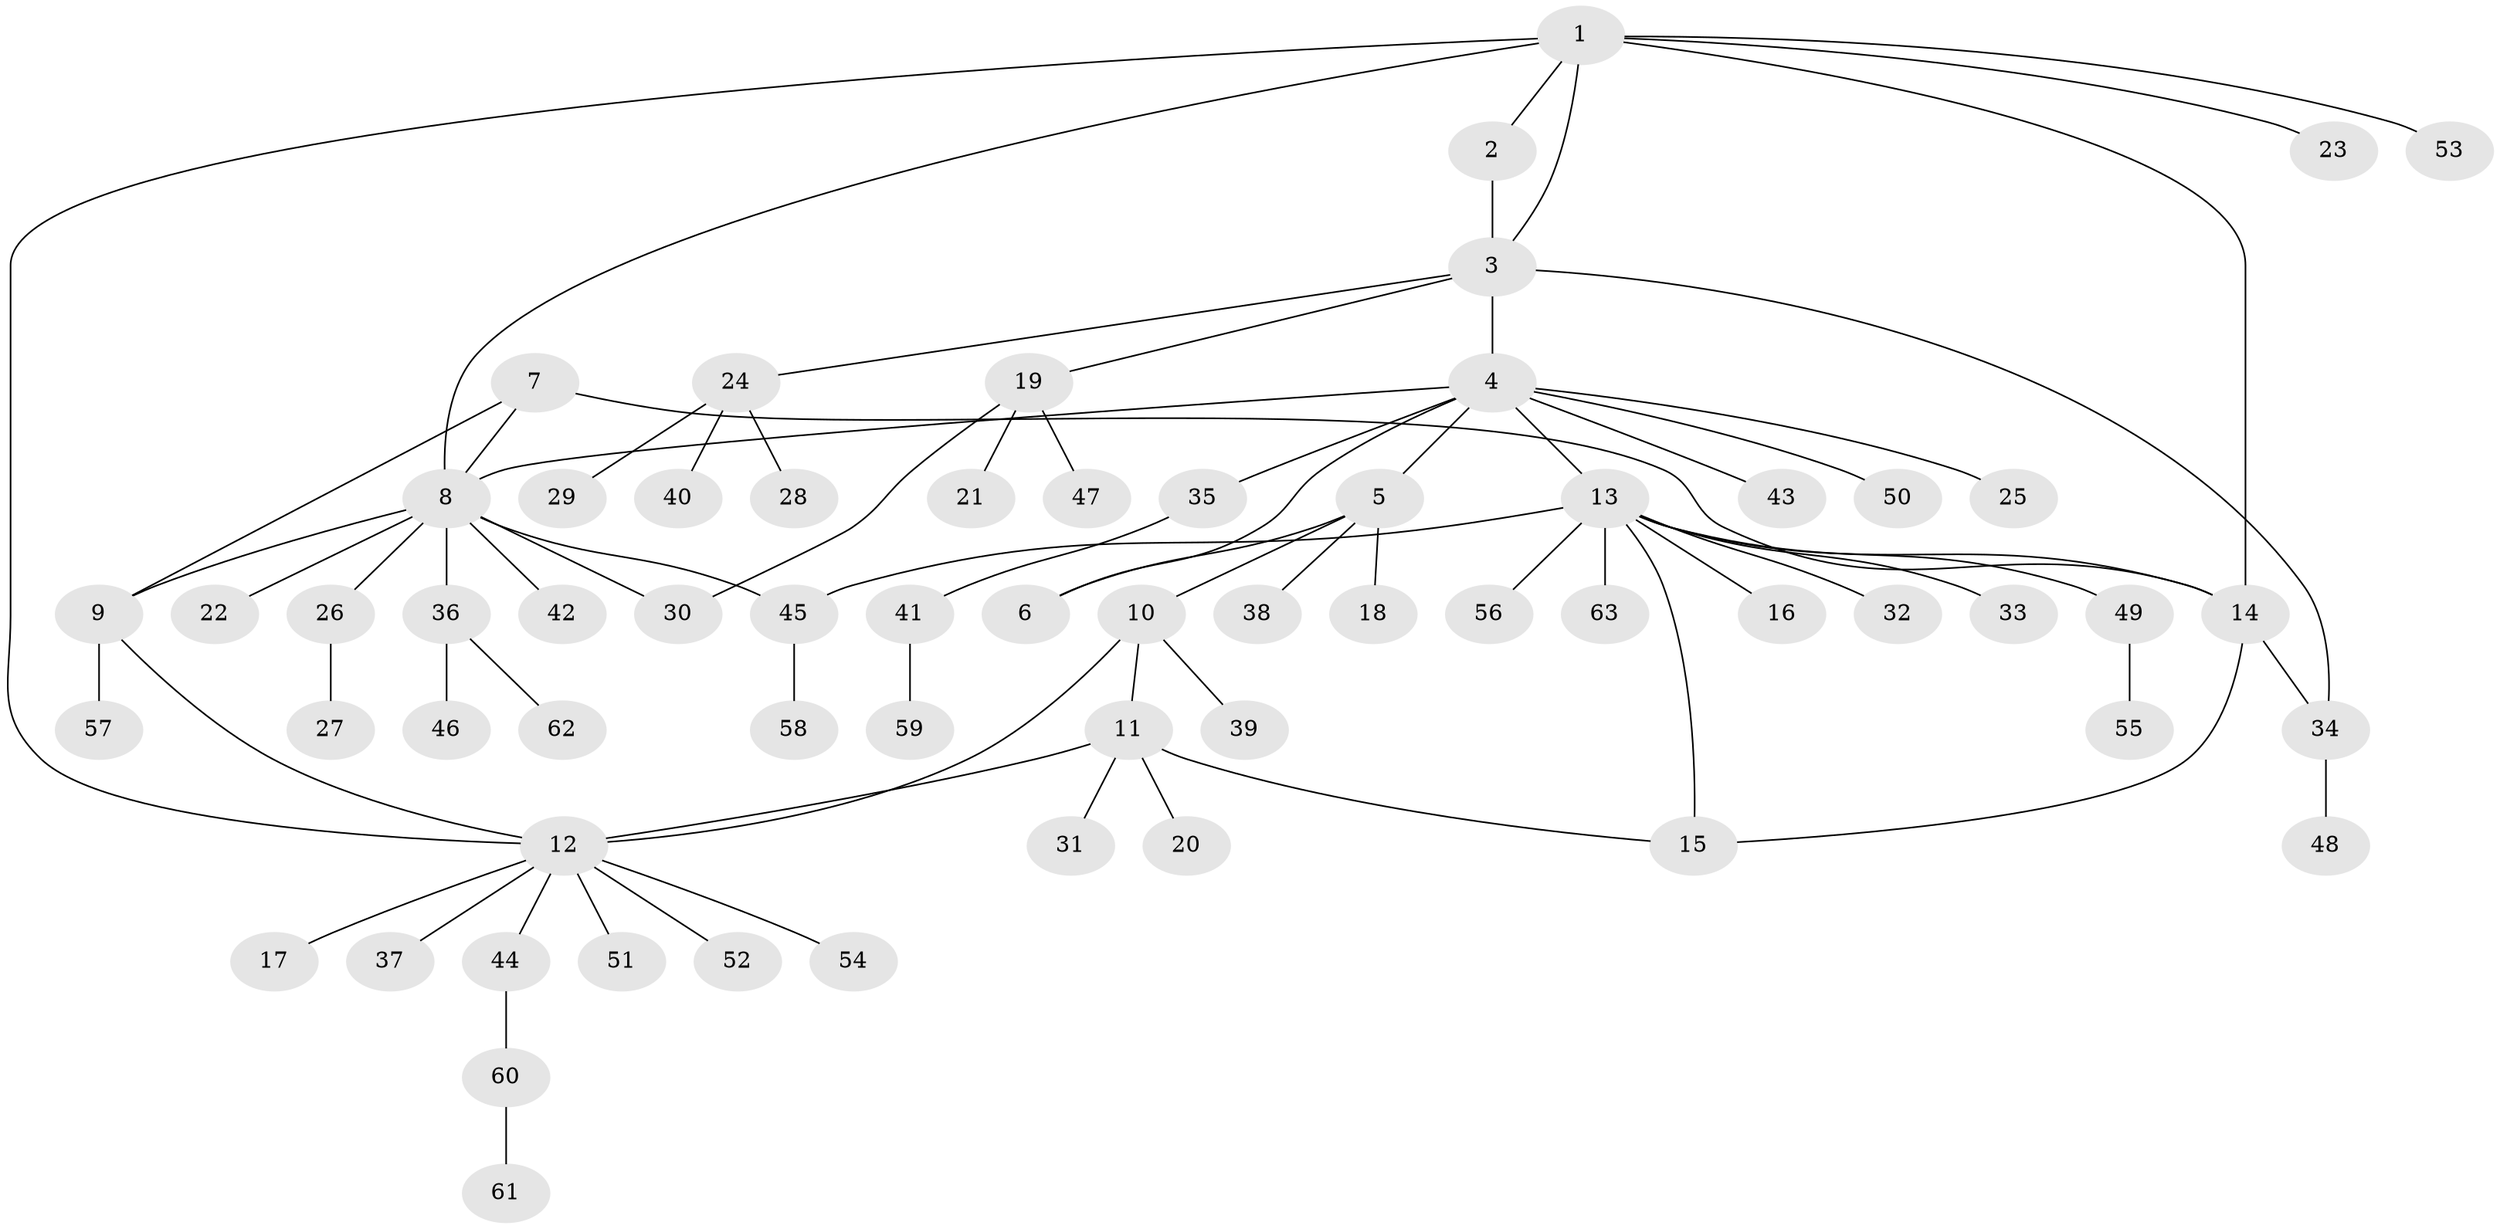 // Generated by graph-tools (version 1.1) at 2025/54/03/09/25 04:54:56]
// undirected, 63 vertices, 76 edges
graph export_dot {
graph [start="1"]
  node [color=gray90,style=filled];
  1;
  2;
  3;
  4;
  5;
  6;
  7;
  8;
  9;
  10;
  11;
  12;
  13;
  14;
  15;
  16;
  17;
  18;
  19;
  20;
  21;
  22;
  23;
  24;
  25;
  26;
  27;
  28;
  29;
  30;
  31;
  32;
  33;
  34;
  35;
  36;
  37;
  38;
  39;
  40;
  41;
  42;
  43;
  44;
  45;
  46;
  47;
  48;
  49;
  50;
  51;
  52;
  53;
  54;
  55;
  56;
  57;
  58;
  59;
  60;
  61;
  62;
  63;
  1 -- 2;
  1 -- 3;
  1 -- 8;
  1 -- 12;
  1 -- 14;
  1 -- 23;
  1 -- 53;
  2 -- 3;
  3 -- 4;
  3 -- 19;
  3 -- 24;
  3 -- 34;
  4 -- 5;
  4 -- 6;
  4 -- 8;
  4 -- 13;
  4 -- 25;
  4 -- 35;
  4 -- 43;
  4 -- 50;
  5 -- 6;
  5 -- 10;
  5 -- 18;
  5 -- 38;
  7 -- 8;
  7 -- 9;
  7 -- 14;
  8 -- 9;
  8 -- 22;
  8 -- 26;
  8 -- 30;
  8 -- 36;
  8 -- 42;
  8 -- 45;
  9 -- 12;
  9 -- 57;
  10 -- 11;
  10 -- 12;
  10 -- 39;
  11 -- 12;
  11 -- 15;
  11 -- 20;
  11 -- 31;
  12 -- 17;
  12 -- 37;
  12 -- 44;
  12 -- 51;
  12 -- 52;
  12 -- 54;
  13 -- 14;
  13 -- 15;
  13 -- 16;
  13 -- 32;
  13 -- 33;
  13 -- 45;
  13 -- 49;
  13 -- 56;
  13 -- 63;
  14 -- 15;
  14 -- 34;
  19 -- 21;
  19 -- 30;
  19 -- 47;
  24 -- 28;
  24 -- 29;
  24 -- 40;
  26 -- 27;
  34 -- 48;
  35 -- 41;
  36 -- 46;
  36 -- 62;
  41 -- 59;
  44 -- 60;
  45 -- 58;
  49 -- 55;
  60 -- 61;
}
